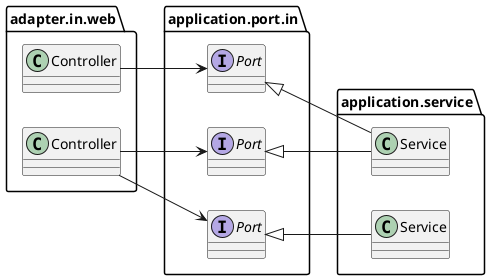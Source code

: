 @startuml
'https://plantuml.com/class-diagram

set separator none
left to right direction

package "adapter.in.web" {
    class con1 as "Controller"
    class con2 as "Controller"
}

package "application.port.in" {
    interface port1 as "Port"
    interface port2 as "Port"
    interface port3 as "Port"
}

package "application.service" {
    class service1 as "Service"
    class service2 as "Service"
}

con1 --> port1
con2 --> port2
con2 --> port3

port1 <|-- service1
port2 <|-- service1
port3 <|-- service2

@enduml
